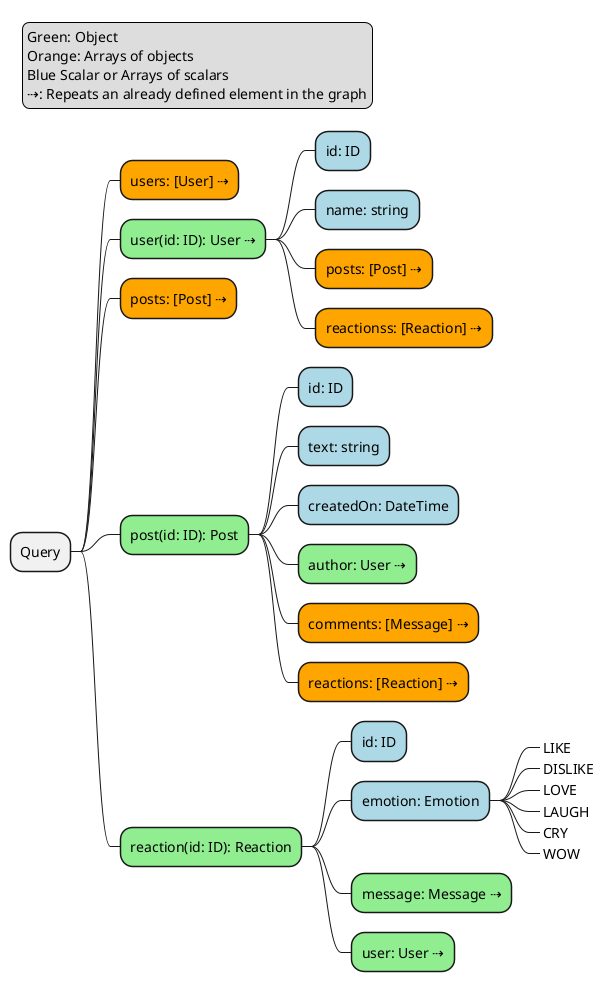 @startuml SchemaQuery

@startmindmap

* Query
**[#orange] users: [User] ⇢
**[#lightgreen] user(id: ID): User ⇢
***[#lightblue] id: ID
***[#lightblue] name: string
***[#orange] posts: [Post] ⇢
***[#orange] reactionss: [Reaction] ⇢
**[#orange] posts: [Post] ⇢
**[#lightgreen] post(id: ID): Post
***[#lightblue] id: ID
***[#lightblue] text: string
***[#lightblue] createdOn: DateTime
***[#lightgreen] author: User ⇢
***[#orange] comments: [Message] ⇢
***[#orange] reactions: [Reaction] ⇢
**[#lightgreen] reaction(id: ID): Reaction
***[#lightblue] id: ID
***[#lightblue] emotion: Emotion
****_ LIKE
****_ DISLIKE
****_ LOVE
****_ LAUGH
****_ CRY
****_ WOW
***[#lightgreen] message: Message ⇢
***[#lightgreen] user: User ⇢

legend top left
  Green: Object
  Orange: Arrays of objects
  Blue Scalar or Arrays of scalars
  ⇢: Repeats an already defined element in the graph
endlegend

@endmindmap

@enduml
